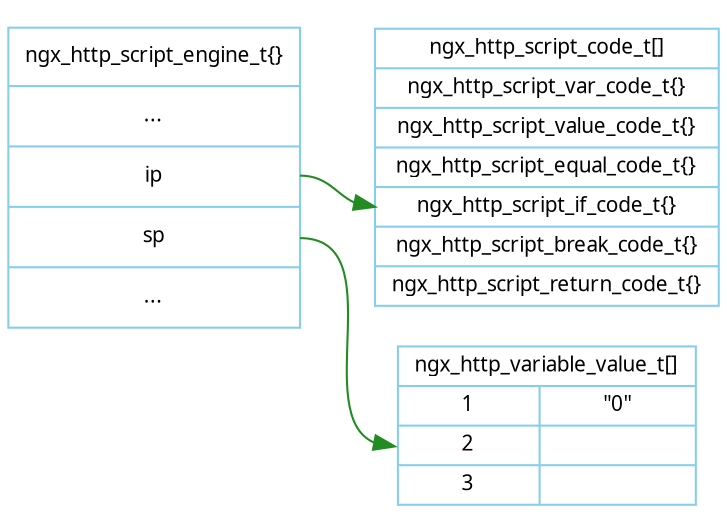 digraph ngx_http_engine_evaluate3 {

   rankdir=LR;
   node [shape=record, color=skyblue, fontname="Verdana", fontsize=10];
   edge [color=forestgreen, fontname="Verdana", fontsize=10];
   
    

   
   ngx_http_script_engine_t [label="<head>ngx_http_script_engine_t\{\}|...|<ip>ip|<sp>sp|...", height=2]; 
   ngx_http_script_code_t [label="<head>ngx_http_script_code_t\[\]|<n1>ngx_http_script_var_code_t\{\}|<n2>ngx_http_script_value_code_t\{\}|<n3>ngx_http_script_equal_code_t\{\}|<n4>ngx_http_script_if_code_t\{\}|<n5>ngx_http_script_break_code_t\{\}|<n6>ngx_http_script_return_code_t\{\}"];

   ngx_http_script_engine_t:head:ne -> ngx_http_script_code_t:head:nw [weight=9, color=none];


   ngx_http_script_engine_t:ip -> ngx_http_script_code_t:n4;

   ngx_http_variable_value_t [label="<head>ngx_http_variable_value_t\[\]|{{<n1>1|<n2>2|<n3>3}|{\"0\"||}}"];

   ngx_http_script_engine_t:sp -> ngx_http_variable_value_t:n2;

}